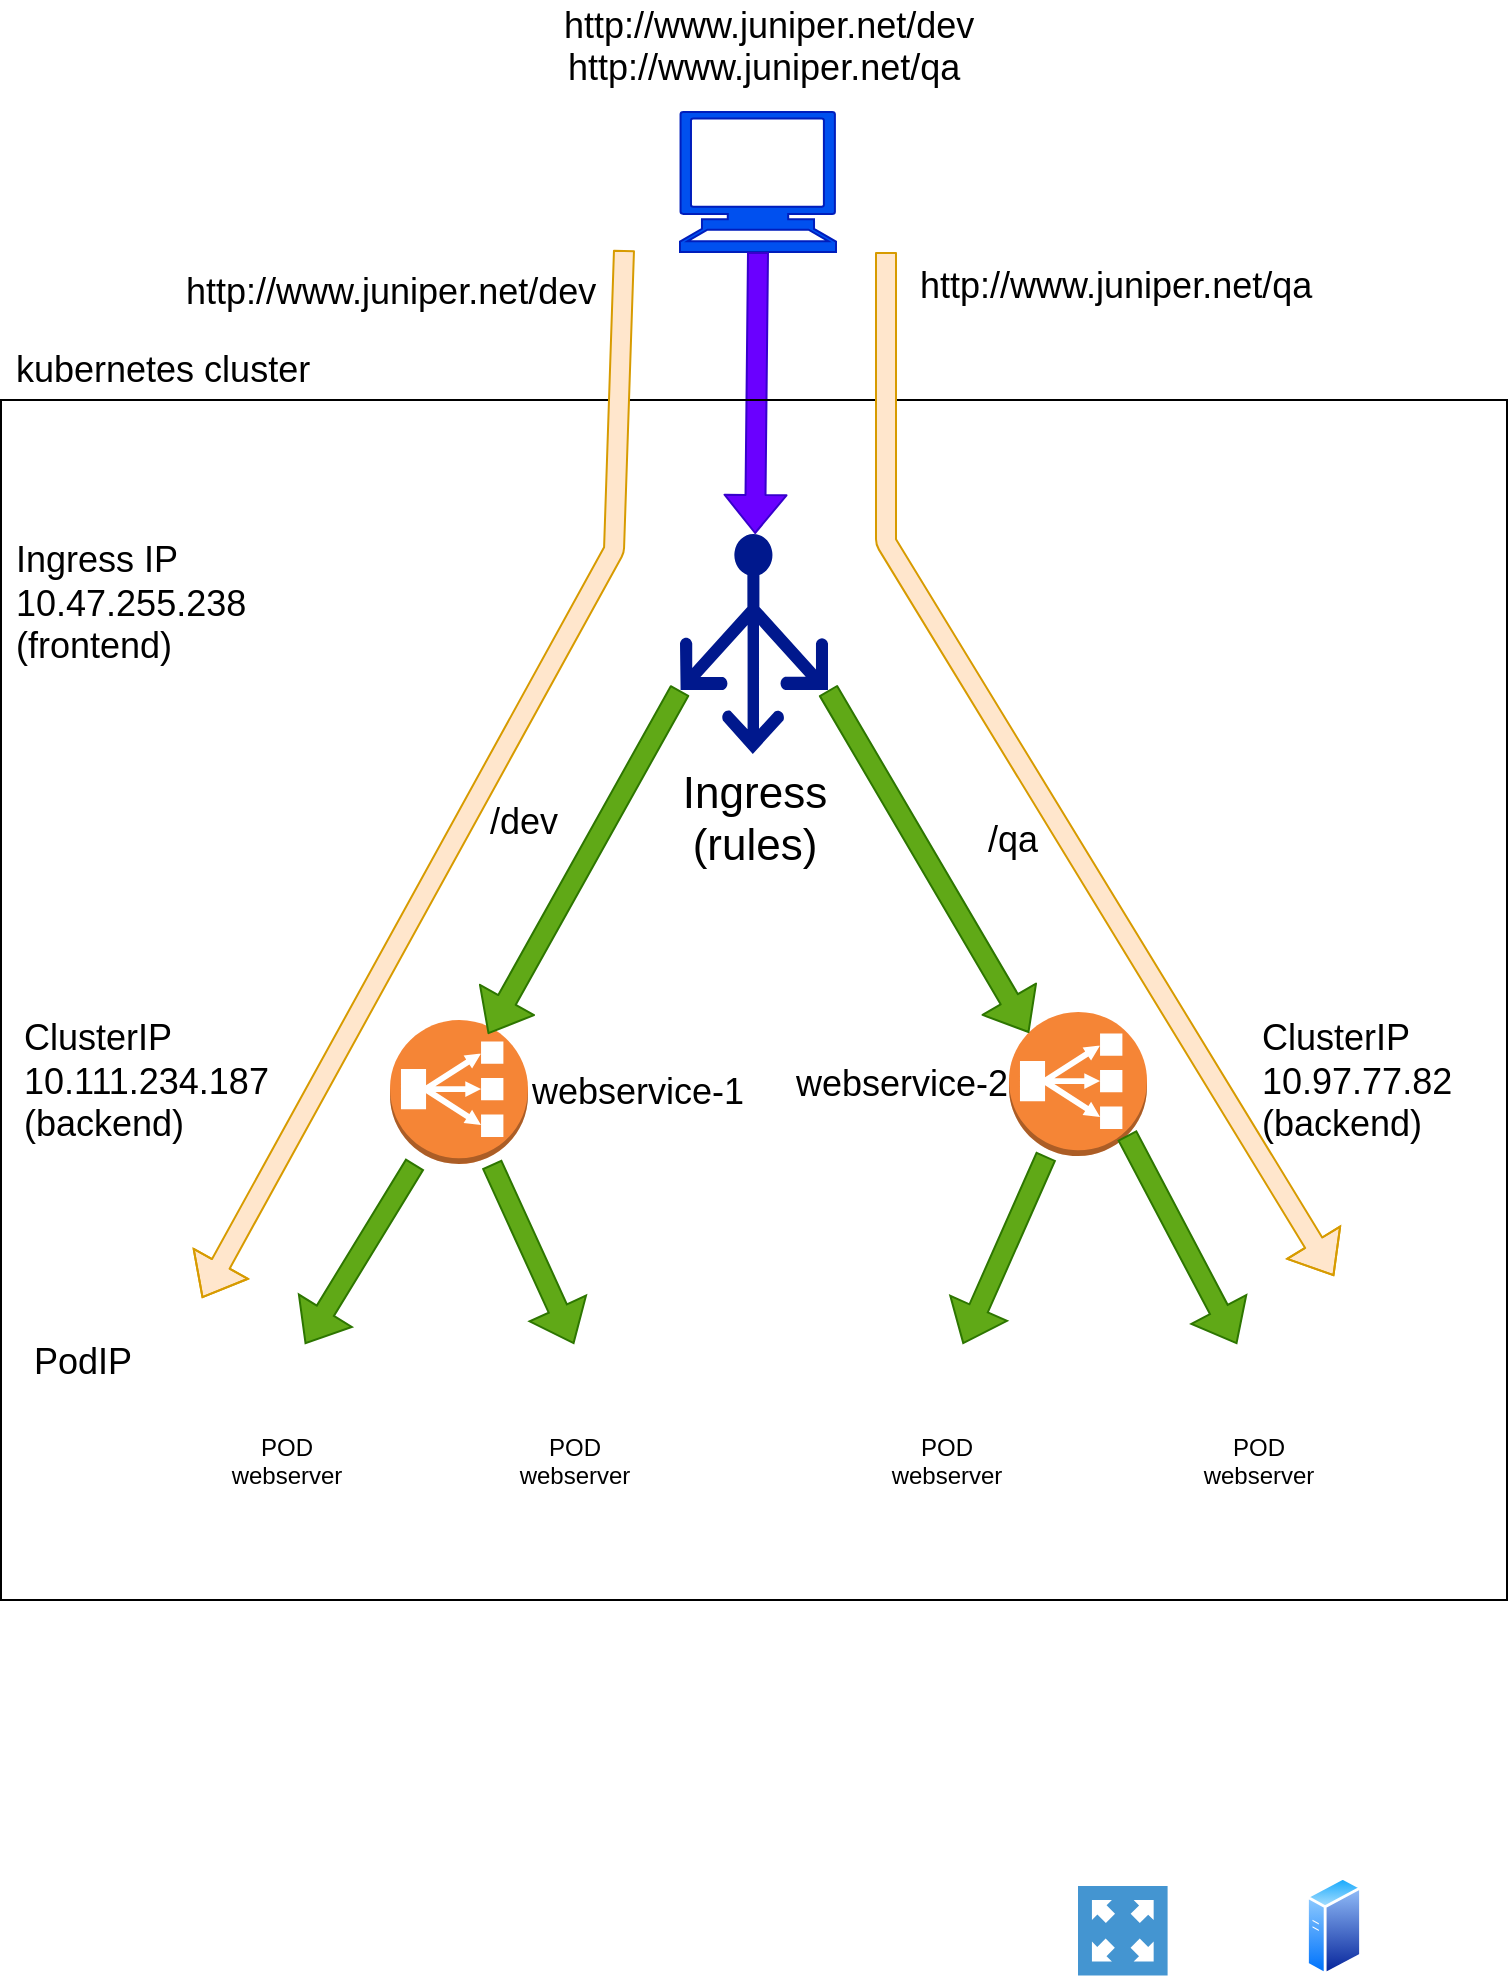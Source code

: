 <mxfile version="11.1.4" type="device"><diagram id="76r6Ki7M19vKpnVlBVM-" name="Page-1"><mxGraphModel dx="1391" dy="934" grid="0" gridSize="10" guides="1" tooltips="1" connect="1" arrows="1" fold="1" page="1" pageScale="1" pageWidth="850" pageHeight="1100" math="0" shadow="0"><root><mxCell id="0"/><mxCell id="1" parent="0"/><mxCell id="ylygOnKbND9XoYo43l5M-1" value="" style="pointerEvents=1;shadow=0;dashed=0;html=1;strokeColor=none;fillColor=#4495D1;labelPosition=center;verticalLabelPosition=bottom;verticalAlign=top;align=center;outlineConnect=0;shape=mxgraph.veeam.2d.proxy_appliance;" parent="1" vertex="1"><mxGeometry x="605" y="956" width="44.8" height="44.8" as="geometry"/></mxCell><mxCell id="ylygOnKbND9XoYo43l5M-2" value="&lt;font style=&quot;font-size: 22px&quot;&gt;Ingress&lt;br&gt;(rules)&lt;br&gt;&lt;/font&gt;" style="pointerEvents=1;shadow=0;dashed=0;html=1;strokeColor=none;labelPosition=center;verticalLabelPosition=bottom;verticalAlign=top;align=center;shape=mxgraph.azure.load_balancer_generic;fillColor=#00188D;" parent="1" vertex="1"><mxGeometry x="406" y="280" width="74" height="110" as="geometry"/></mxCell><mxCell id="ylygOnKbND9XoYo43l5M-3" value="&lt;font style=&quot;font-size: 18px&quot;&gt;webservice-1&lt;/font&gt;" style="outlineConnect=0;dashed=0;verticalLabelPosition=middle;verticalAlign=middle;align=left;html=1;shape=mxgraph.aws3.classic_load_balancer;fillColor=#F58536;gradientColor=none;labelPosition=right;" parent="1" vertex="1"><mxGeometry x="261" y="523" width="69" height="72" as="geometry"/></mxCell><mxCell id="ylygOnKbND9XoYo43l5M-5" value="webservice-2" style="outlineConnect=0;dashed=0;verticalLabelPosition=middle;verticalAlign=middle;align=right;html=1;shape=mxgraph.aws3.classic_load_balancer;fillColor=#F58536;gradientColor=none;labelPosition=left;fontSize=18;" parent="1" vertex="1"><mxGeometry x="570.5" y="519" width="69" height="72" as="geometry"/></mxCell><mxCell id="ylygOnKbND9XoYo43l5M-8" value="" style="aspect=fixed;perimeter=ellipsePerimeter;html=1;align=center;shadow=0;dashed=0;spacingTop=3;image;image=img/lib/active_directory/generic_server.svg;" parent="1" vertex="1"><mxGeometry x="719" y="951" width="28.0" height="50" as="geometry"/></mxCell><mxCell id="ylygOnKbND9XoYo43l5M-9" value="POD&lt;br&gt;webserver&lt;br&gt;" style="shape=image;html=1;verticalAlign=top;verticalLabelPosition=bottom;labelBackgroundColor=#ffffff;imageAspect=0;aspect=fixed;image=https://cdn3.iconfinder.com/data/icons/social-media-2169/24/social_media_social_media_logo_docker-128.png;labelPosition=center;align=center;" parent="1" vertex="1"><mxGeometry x="190" y="685.0" width="38" height="38" as="geometry"/></mxCell><mxCell id="ylygOnKbND9XoYo43l5M-11" value="POD&lt;br&gt;webserver&lt;br&gt;" style="shape=image;html=1;verticalAlign=top;verticalLabelPosition=bottom;labelBackgroundColor=#ffffff;imageAspect=0;aspect=fixed;image=https://cdn3.iconfinder.com/data/icons/social-media-2169/24/social_media_social_media_logo_docker-128.png;labelPosition=center;align=center;" parent="1" vertex="1"><mxGeometry x="334" y="685.0" width="38" height="38" as="geometry"/></mxCell><mxCell id="ylygOnKbND9XoYo43l5M-17" value="POD&lt;br&gt;webserver&lt;br&gt;" style="shape=image;html=1;verticalAlign=top;verticalLabelPosition=bottom;labelBackgroundColor=#ffffff;imageAspect=0;aspect=fixed;image=https://cdn3.iconfinder.com/data/icons/social-media-2169/24/social_media_social_media_logo_docker-128.png;labelPosition=center;align=center;" parent="1" vertex="1"><mxGeometry x="520" y="685.0" width="38" height="38" as="geometry"/></mxCell><mxCell id="ylygOnKbND9XoYo43l5M-18" value="POD&lt;br&gt;webserver&lt;br&gt;" style="shape=image;html=1;verticalAlign=top;verticalLabelPosition=bottom;labelBackgroundColor=#ffffff;imageAspect=0;aspect=fixed;image=https://cdn3.iconfinder.com/data/icons/social-media-2169/24/social_media_social_media_logo_docker-128.png;labelPosition=center;align=center;" parent="1" vertex="1"><mxGeometry x="675.5" y="685.0" width="38" height="38" as="geometry"/></mxCell><mxCell id="ylygOnKbND9XoYo43l5M-20" value="" style="shape=flexArrow;endArrow=classic;html=1;exitX=0;exitY=0.71;exitDx=0;exitDy=0;exitPerimeter=0;fillColor=#60a917;strokeColor=#2D7600;" parent="1" source="ylygOnKbND9XoYo43l5M-2" edge="1"><mxGeometry width="50" height="50" relative="1" as="geometry"><mxPoint x="208.986" y="488" as="sourcePoint"/><mxPoint x="310" y="530" as="targetPoint"/></mxGeometry></mxCell><mxCell id="ylygOnKbND9XoYo43l5M-22" value="" style="shape=flexArrow;endArrow=classic;html=1;exitX=1;exitY=0.71;exitDx=0;exitDy=0;exitPerimeter=0;entryX=0.145;entryY=0.145;entryDx=0;entryDy=0;entryPerimeter=0;fillColor=#60a917;strokeColor=#2D7600;" parent="1" source="ylygOnKbND9XoYo43l5M-2" target="ylygOnKbND9XoYo43l5M-5" edge="1"><mxGeometry width="50" height="50" relative="1" as="geometry"><mxPoint x="457.667" y="390.333" as="sourcePoint"/><mxPoint x="454.502" y="504" as="targetPoint"/></mxGeometry></mxCell><mxCell id="ylygOnKbND9XoYo43l5M-23" style="edgeStyle=none;rounded=0;orthogonalLoop=1;jettySize=auto;html=1;endArrow=none;endFill=0;startArrow=classic;startFill=1;exitX=0.75;exitY=0;exitDx=0;exitDy=0;verticalAlign=middle;shape=flexArrow;fillColor=#60a917;strokeColor=#2D7600;" parent="1" source="ylygOnKbND9XoYo43l5M-9" target="ylygOnKbND9XoYo43l5M-3" edge="1"><mxGeometry relative="1" as="geometry"><mxPoint x="216" y="390" as="sourcePoint"/><mxPoint x="143" y="390" as="targetPoint"/></mxGeometry></mxCell><mxCell id="ylygOnKbND9XoYo43l5M-24" style="edgeStyle=none;rounded=0;orthogonalLoop=1;jettySize=auto;html=1;endArrow=none;endFill=0;startArrow=classic;startFill=1;verticalAlign=middle;shape=flexArrow;fillColor=#60a917;strokeColor=#2D7600;exitX=0.5;exitY=0;exitDx=0;exitDy=0;" parent="1" source="ylygOnKbND9XoYo43l5M-11" edge="1" target="ylygOnKbND9XoYo43l5M-3"><mxGeometry relative="1" as="geometry"><mxPoint x="297.349" y="684" as="sourcePoint"/><mxPoint x="296.333" y="556.333" as="targetPoint"/></mxGeometry></mxCell><mxCell id="ylygOnKbND9XoYo43l5M-27" style="edgeStyle=none;rounded=0;orthogonalLoop=1;jettySize=auto;html=1;endArrow=none;endFill=0;startArrow=classic;startFill=1;verticalAlign=middle;shape=flexArrow;fillColor=#60a917;strokeColor=#2D7600;" parent="1" source="ylygOnKbND9XoYo43l5M-17" edge="1" target="ylygOnKbND9XoYo43l5M-5"><mxGeometry relative="1" as="geometry"><mxPoint x="572.667" y="681.833" as="sourcePoint"/><mxPoint x="624" y="607" as="targetPoint"/></mxGeometry></mxCell><mxCell id="ylygOnKbND9XoYo43l5M-28" style="edgeStyle=none;rounded=0;orthogonalLoop=1;jettySize=auto;html=1;endArrow=none;endFill=0;startArrow=classic;startFill=1;verticalAlign=middle;shape=flexArrow;fillColor=#60a917;strokeColor=#2D7600;entryX=0.855;entryY=0.855;entryDx=0;entryDy=0;entryPerimeter=0;" parent="1" source="ylygOnKbND9XoYo43l5M-18" target="ylygOnKbND9XoYo43l5M-5" edge="1"><mxGeometry relative="1" as="geometry"><mxPoint x="648.754" y="680.5" as="sourcePoint"/><mxPoint x="640" y="582" as="targetPoint"/></mxGeometry></mxCell><mxCell id="ylygOnKbND9XoYo43l5M-30" value="" style="shape=mxgraph.signs.tech.computer;html=1;fillColor=#0050ef;strokeColor=#001DBC;verticalLabelPosition=bottom;verticalAlign=top;align=center;fontColor=#ffffff;" parent="1" vertex="1"><mxGeometry x="406" y="69" width="78" height="70" as="geometry"/></mxCell><mxCell id="ylygOnKbND9XoYo43l5M-33" value="" style="shape=flexArrow;endArrow=classic;html=1;exitX=0.5;exitY=1;exitDx=0;exitDy=0;exitPerimeter=0;fillColor=#6a00ff;strokeColor=#3700CC;" parent="1" source="ylygOnKbND9XoYo43l5M-30" target="ylygOnKbND9XoYo43l5M-2" edge="1"><mxGeometry width="50" height="50" relative="1" as="geometry"><mxPoint x="349.333" y="166.5" as="sourcePoint"/><mxPoint x="243.512" y="302.5" as="targetPoint"/></mxGeometry></mxCell><mxCell id="ylygOnKbND9XoYo43l5M-34" value="Ingress IP&lt;br&gt;10.47.255.238&lt;br&gt;(frontend)" style="text;html=1;resizable=0;points=[];autosize=1;align=left;verticalAlign=top;spacingTop=-4;fontSize=18;" parent="1" vertex="1"><mxGeometry x="71.5" y="280" width="126" height="63" as="geometry"/></mxCell><mxCell id="ylygOnKbND9XoYo43l5M-35" value="ClusterIP&lt;br&gt;10.111.234.187&lt;br&gt;(backend)" style="text;html=1;resizable=0;points=[];autosize=1;align=left;verticalAlign=top;spacingTop=-4;fontSize=18;" parent="1" vertex="1"><mxGeometry x="75.5" y="519" width="133" height="63" as="geometry"/></mxCell><mxCell id="ylygOnKbND9XoYo43l5M-36" value="PodIP" style="text;html=1;resizable=0;points=[];autosize=1;align=left;verticalAlign=top;spacingTop=-4;fontSize=18;" parent="1" vertex="1"><mxGeometry x="80.5" y="681" width="59" height="22" as="geometry"/></mxCell><mxCell id="ylygOnKbND9XoYo43l5M-38" value="kubernetes cluster" style="text;html=1;resizable=0;points=[];autosize=1;align=left;verticalAlign=top;spacingTop=-4;fontSize=18;" parent="1" vertex="1"><mxGeometry x="72" y="185" width="157" height="22" as="geometry"/></mxCell><mxCell id="ylygOnKbND9XoYo43l5M-39" value="/qa" style="text;html=1;resizable=0;points=[];autosize=1;align=left;verticalAlign=top;spacingTop=-4;fontSize=18;" parent="1" vertex="1"><mxGeometry x="558" y="420" width="35" height="22" as="geometry"/></mxCell><mxCell id="ylygOnKbND9XoYo43l5M-41" value="/dev" style="text;html=1;resizable=0;points=[];autosize=1;align=left;verticalAlign=top;spacingTop=-4;fontSize=18;" parent="1" vertex="1"><mxGeometry x="309" y="410.5" width="44" height="22" as="geometry"/></mxCell><mxCell id="1RQ9eVK7HTmi8Yl6b2q3-4" value="http://www.juniper.net/dev" style="text;html=1;resizable=0;points=[];autosize=1;align=left;verticalAlign=top;spacingTop=-4;fontSize=18;" parent="1" vertex="1"><mxGeometry x="345.5" y="13" width="215" height="22" as="geometry"/></mxCell><mxCell id="1RQ9eVK7HTmi8Yl6b2q3-6" value="http://www.juniper.net/qa" style="text;html=1;resizable=0;points=[];autosize=1;align=left;verticalAlign=top;spacingTop=-4;fontSize=18;" parent="1" vertex="1"><mxGeometry x="347.5" y="34" width="206" height="22" as="geometry"/></mxCell><mxCell id="1RQ9eVK7HTmi8Yl6b2q3-7" value="ClusterIP&lt;br&gt;10.97.77.82&lt;br&gt;(backend)" style="text;html=1;resizable=0;points=[];autosize=1;align=left;verticalAlign=top;spacingTop=-4;fontSize=18;" parent="1" vertex="1"><mxGeometry x="694.5" y="519" width="105" height="63" as="geometry"/></mxCell><mxCell id="XOrAodL_G6NP1tbJ8wFi-2" value="" style="rounded=0;whiteSpace=wrap;html=1;fontSize=18;fillColor=none;" parent="1" vertex="1"><mxGeometry x="66.5" y="213" width="753" height="600" as="geometry"/></mxCell><mxCell id="99a-PPitd1cz2k413iyO-1" value="" style="shape=flexArrow;endArrow=classic;html=1;fillColor=#ffe6cc;strokeColor=#d79b00;" edge="1" parent="1"><mxGeometry width="50" height="50" relative="1" as="geometry"><mxPoint x="378" y="138" as="sourcePoint"/><mxPoint x="167" y="662" as="targetPoint"/><Array as="points"><mxPoint x="373" y="288"/></Array></mxGeometry></mxCell><mxCell id="99a-PPitd1cz2k413iyO-2" value="" style="shape=flexArrow;endArrow=classic;html=1;fillColor=#ffe6cc;strokeColor=#d79b00;" edge="1" parent="1"><mxGeometry width="50" height="50" relative="1" as="geometry"><mxPoint x="509" y="139" as="sourcePoint"/><mxPoint x="733" y="651" as="targetPoint"/><Array as="points"><mxPoint x="509" y="284"/></Array></mxGeometry></mxCell><mxCell id="99a-PPitd1cz2k413iyO-3" value="http://www.juniper.net/dev" style="text;html=1;resizable=0;points=[];autosize=1;align=left;verticalAlign=top;spacingTop=-4;fontSize=18;" vertex="1" parent="1"><mxGeometry x="156.5" y="145.5" width="215" height="22" as="geometry"/></mxCell><mxCell id="99a-PPitd1cz2k413iyO-4" value="http://www.juniper.net/qa" style="text;html=1;resizable=0;points=[];autosize=1;align=left;verticalAlign=top;spacingTop=-4;fontSize=18;" vertex="1" parent="1"><mxGeometry x="523.5" y="142.5" width="206" height="22" as="geometry"/></mxCell></root></mxGraphModel></diagram></mxfile>